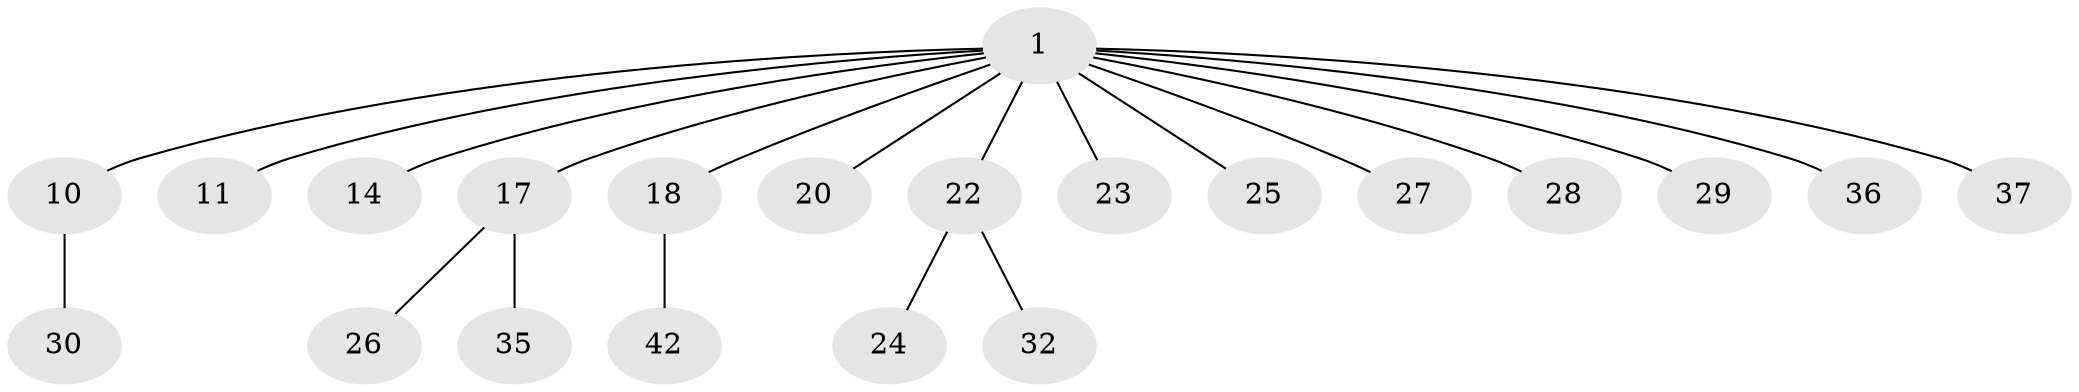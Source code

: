 // original degree distribution, {8: 0.018867924528301886, 2: 0.32075471698113206, 3: 0.22641509433962265, 4: 0.018867924528301886, 1: 0.41509433962264153}
// Generated by graph-tools (version 1.1) at 2025/19/03/04/25 18:19:15]
// undirected, 21 vertices, 20 edges
graph export_dot {
graph [start="1"]
  node [color=gray90,style=filled];
  1 [super="+2+4+5+12+6+3"];
  10 [super="+13"];
  11;
  14 [super="+39+16"];
  17 [super="+21+34"];
  18;
  20;
  22;
  23 [super="+38+50"];
  24 [super="+41"];
  25 [super="+46"];
  26;
  27 [super="+43+31"];
  28 [super="+49"];
  29 [super="+40"];
  30;
  32;
  35;
  36;
  37 [super="+53"];
  42;
  1 -- 18;
  1 -- 22;
  1 -- 28;
  1 -- 11;
  1 -- 25;
  1 -- 36;
  1 -- 17;
  1 -- 20;
  1 -- 37;
  1 -- 23;
  1 -- 10;
  1 -- 29;
  1 -- 14;
  1 -- 27;
  10 -- 30;
  17 -- 26;
  17 -- 35;
  18 -- 42;
  22 -- 24;
  22 -- 32;
}
